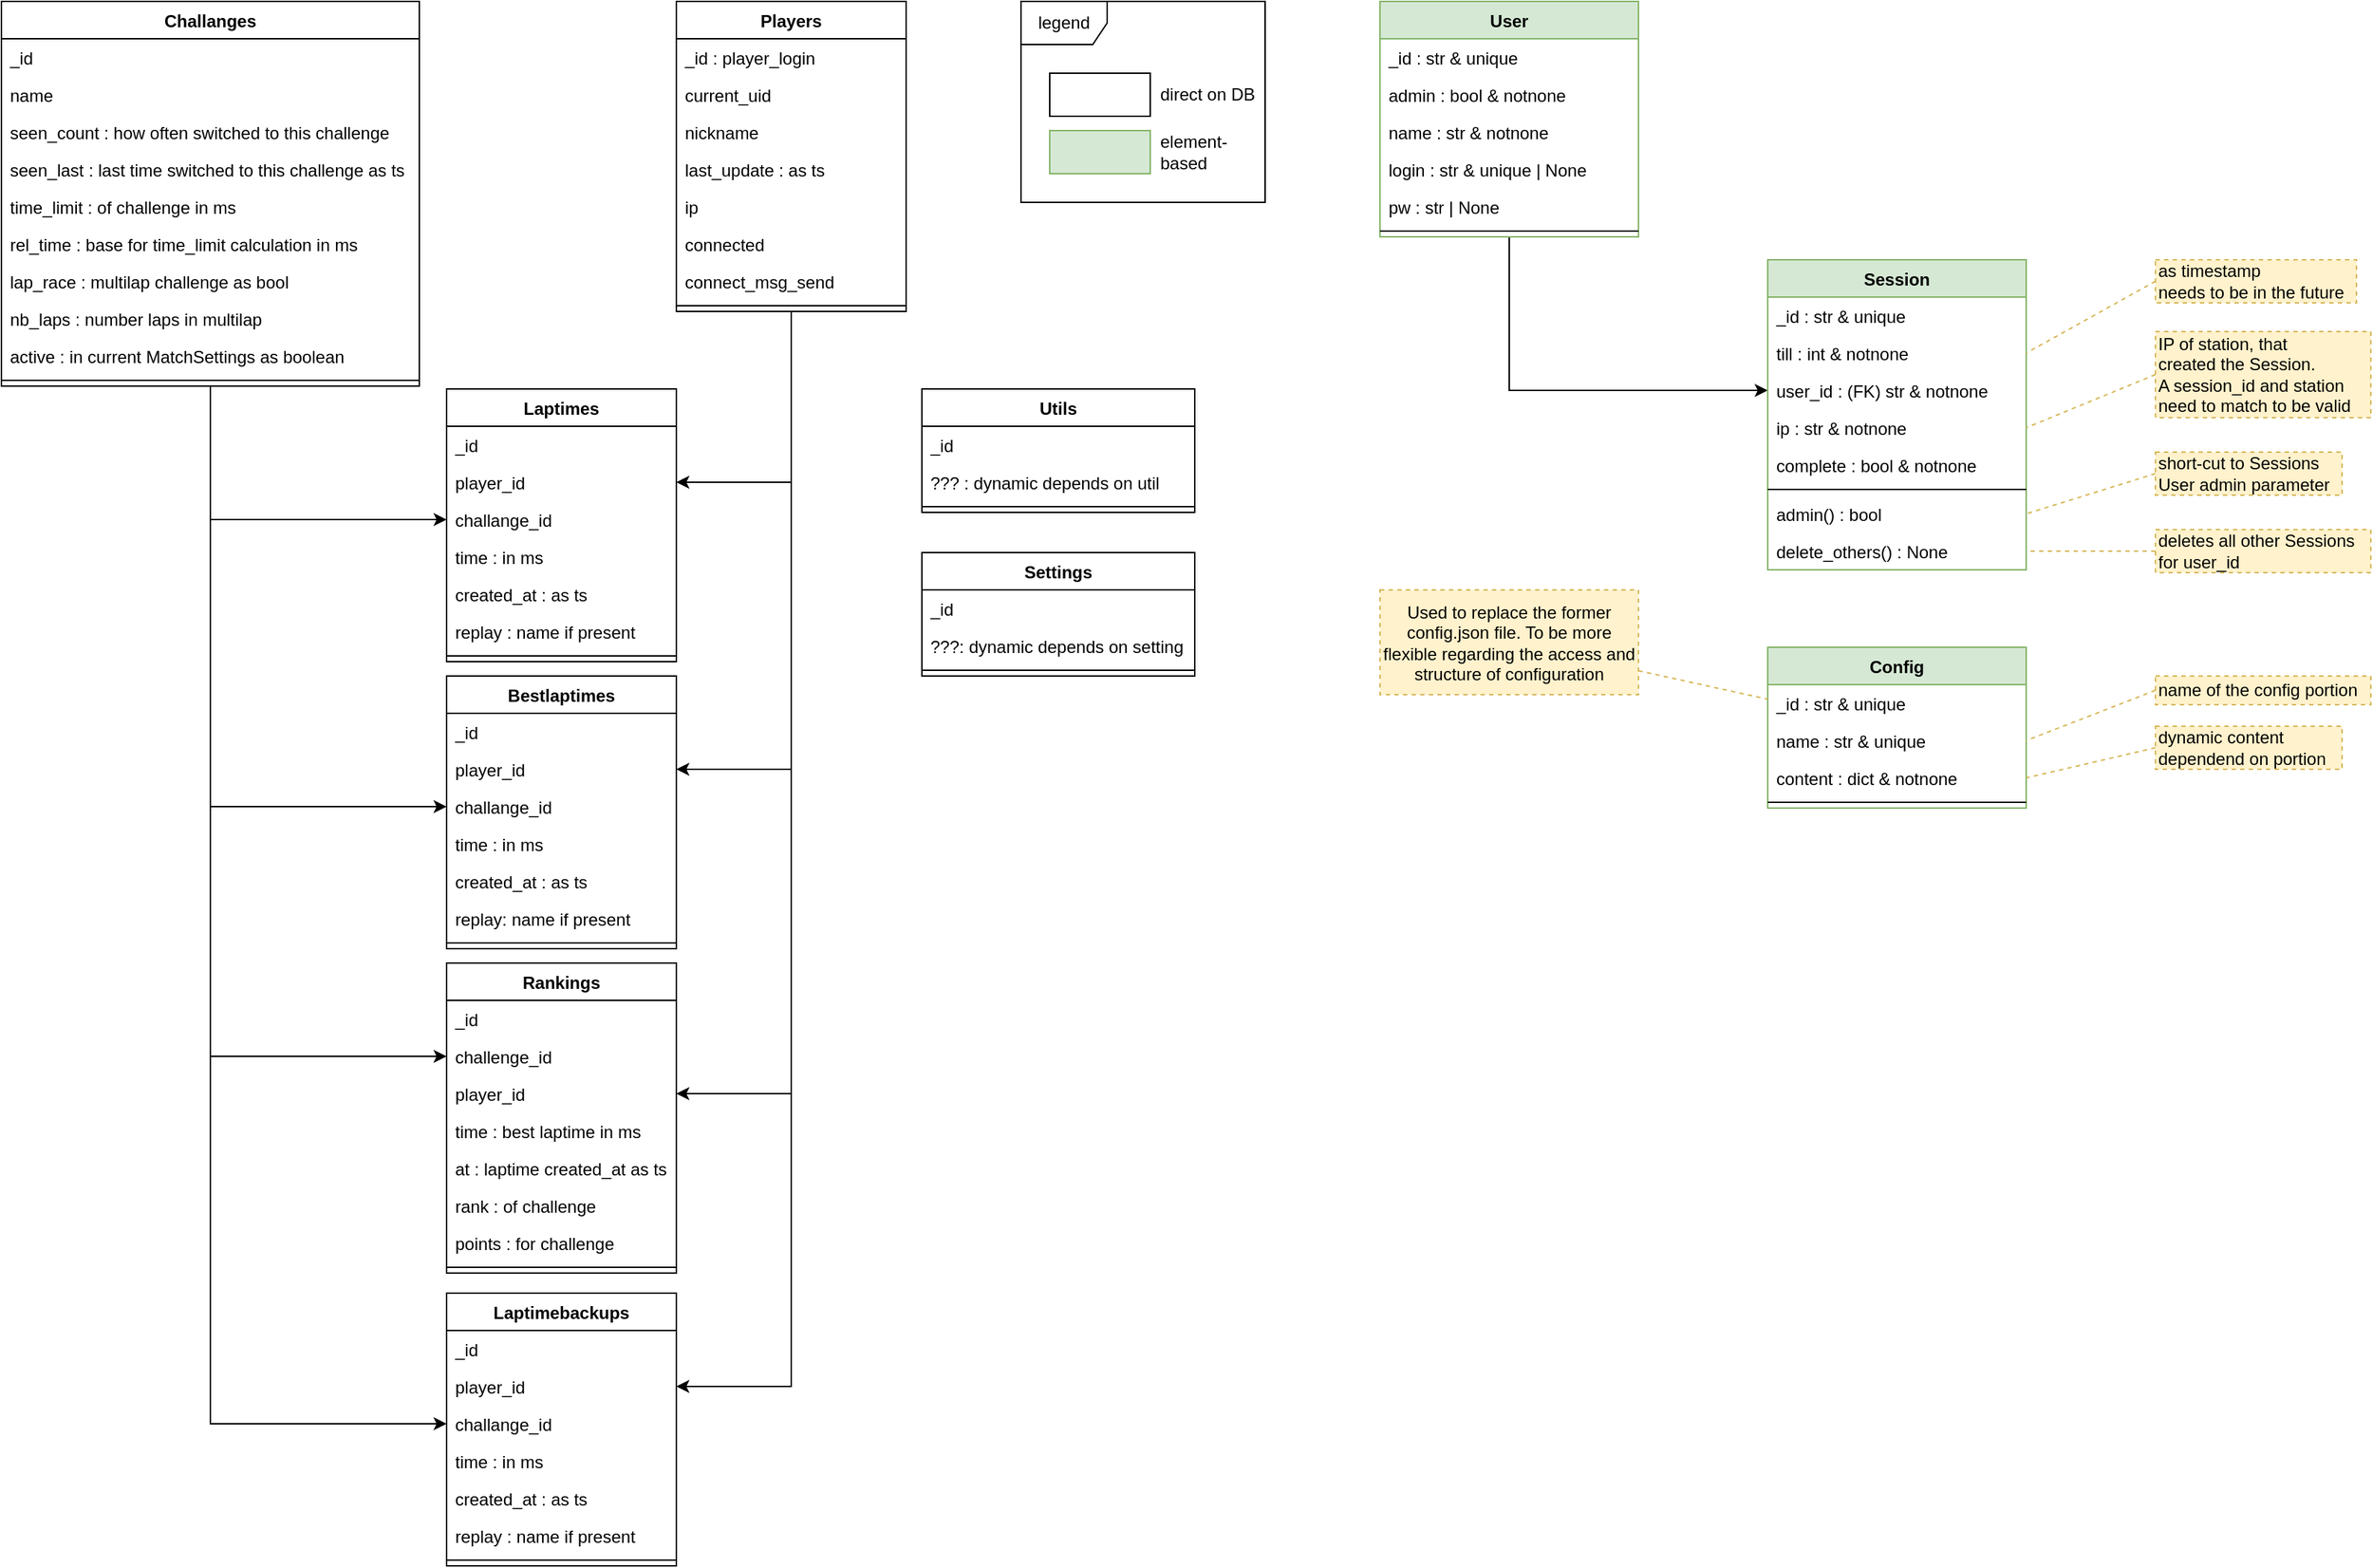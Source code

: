<mxfile version="18.0.6" type="device"><diagram id="GvHbLGwMmbhhfIeFvPbO" name="Seite-1"><mxGraphModel dx="2062" dy="1167" grid="1" gridSize="10" guides="1" tooltips="1" connect="1" arrows="1" fold="1" page="1" pageScale="1" pageWidth="827" pageHeight="1169" math="0" shadow="0"><root><mxCell id="0"/><mxCell id="1" parent="0"/><mxCell id="rKmt_01Rh1brTcauh0tl-51" value="" style="edgeStyle=orthogonalEdgeStyle;rounded=0;orthogonalLoop=1;jettySize=auto;html=1;entryX=1;entryY=0.5;entryDx=0;entryDy=0;" parent="1" source="rKmt_01Rh1brTcauh0tl-2" target="rKmt_01Rh1brTcauh0tl-31" edge="1"><mxGeometry relative="1" as="geometry"><mxPoint x="760" y="135" as="targetPoint"/></mxGeometry></mxCell><mxCell id="rKmt_01Rh1brTcauh0tl-65" value="" style="edgeStyle=orthogonalEdgeStyle;rounded=0;orthogonalLoop=1;jettySize=auto;html=1;entryX=1;entryY=0.5;entryDx=0;entryDy=0;" parent="1" source="rKmt_01Rh1brTcauh0tl-2" target="rKmt_01Rh1brTcauh0tl-54" edge="1"><mxGeometry relative="1" as="geometry"><mxPoint x="760" y="109" as="targetPoint"/></mxGeometry></mxCell><mxCell id="3C75Sr1dBxnXOI71Ouzz-18" value="" style="edgeStyle=orthogonalEdgeStyle;rounded=0;orthogonalLoop=1;jettySize=auto;html=1;entryX=1;entryY=0.5;entryDx=0;entryDy=0;" parent="1" source="rKmt_01Rh1brTcauh0tl-2" target="3C75Sr1dBxnXOI71Ouzz-10" edge="1"><mxGeometry relative="1" as="geometry"><mxPoint x="440" y="109" as="targetPoint"/></mxGeometry></mxCell><mxCell id="K1r4LsM6RTPk_2_E39jS-8" style="edgeStyle=orthogonalEdgeStyle;rounded=0;orthogonalLoop=1;jettySize=auto;html=1;exitX=0.5;exitY=1;exitDx=0;exitDy=0;entryX=1;entryY=0.5;entryDx=0;entryDy=0;" parent="1" source="rKmt_01Rh1brTcauh0tl-2" target="K1r4LsM6RTPk_2_E39jS-3" edge="1"><mxGeometry relative="1" as="geometry"/></mxCell><mxCell id="rKmt_01Rh1brTcauh0tl-2" value="Players" style="swimlane;fontStyle=1;align=center;verticalAlign=top;childLayout=stackLayout;horizontal=1;startSize=26;horizontalStack=0;resizeParent=1;resizeParentMax=0;resizeLast=0;collapsible=1;marginBottom=0;" parent="1" vertex="1"><mxGeometry x="520" y="40" width="160" height="216" as="geometry"/></mxCell><mxCell id="rKmt_01Rh1brTcauh0tl-3" value="_id : player_login" style="text;strokeColor=none;fillColor=none;align=left;verticalAlign=top;spacingLeft=4;spacingRight=4;overflow=hidden;rotatable=0;points=[[0,0.5],[1,0.5]];portConstraint=eastwest;" parent="rKmt_01Rh1brTcauh0tl-2" vertex="1"><mxGeometry y="26" width="160" height="26" as="geometry"/></mxCell><mxCell id="qAfZdYTN4PTpI2n6EuEr-1" value="current_uid" style="text;strokeColor=none;fillColor=none;align=left;verticalAlign=top;spacingLeft=4;spacingRight=4;overflow=hidden;rotatable=0;points=[[0,0.5],[1,0.5]];portConstraint=eastwest;" parent="rKmt_01Rh1brTcauh0tl-2" vertex="1"><mxGeometry y="52" width="160" height="26" as="geometry"/></mxCell><mxCell id="rKmt_01Rh1brTcauh0tl-8" value="nickname" style="text;strokeColor=none;fillColor=none;align=left;verticalAlign=top;spacingLeft=4;spacingRight=4;overflow=hidden;rotatable=0;points=[[0,0.5],[1,0.5]];portConstraint=eastwest;" parent="rKmt_01Rh1brTcauh0tl-2" vertex="1"><mxGeometry y="78" width="160" height="26" as="geometry"/></mxCell><mxCell id="rKmt_01Rh1brTcauh0tl-9" value="last_update : as ts" style="text;strokeColor=none;fillColor=none;align=left;verticalAlign=top;spacingLeft=4;spacingRight=4;overflow=hidden;rotatable=0;points=[[0,0.5],[1,0.5]];portConstraint=eastwest;" parent="rKmt_01Rh1brTcauh0tl-2" vertex="1"><mxGeometry y="104" width="160" height="26" as="geometry"/></mxCell><mxCell id="3_U17bBbJx1PxlcZ8-xc-12" value="ip" style="text;strokeColor=none;fillColor=none;align=left;verticalAlign=top;spacingLeft=4;spacingRight=4;overflow=hidden;rotatable=0;points=[[0,0.5],[1,0.5]];portConstraint=eastwest;" parent="rKmt_01Rh1brTcauh0tl-2" vertex="1"><mxGeometry y="130" width="160" height="26" as="geometry"/></mxCell><mxCell id="qbqvsQ6Y43jKL7RljTnq-1" value="connected" style="text;strokeColor=none;fillColor=none;align=left;verticalAlign=top;spacingLeft=4;spacingRight=4;overflow=hidden;rotatable=0;points=[[0,0.5],[1,0.5]];portConstraint=eastwest;" parent="rKmt_01Rh1brTcauh0tl-2" vertex="1"><mxGeometry y="156" width="160" height="26" as="geometry"/></mxCell><mxCell id="qbqvsQ6Y43jKL7RljTnq-2" value="connect_msg_send" style="text;strokeColor=none;fillColor=none;align=left;verticalAlign=top;spacingLeft=4;spacingRight=4;overflow=hidden;rotatable=0;points=[[0,0.5],[1,0.5]];portConstraint=eastwest;" parent="rKmt_01Rh1brTcauh0tl-2" vertex="1"><mxGeometry y="182" width="160" height="26" as="geometry"/></mxCell><mxCell id="rKmt_01Rh1brTcauh0tl-5" value="" style="line;strokeWidth=1;fillColor=none;align=left;verticalAlign=middle;spacingTop=-1;spacingLeft=3;spacingRight=3;rotatable=0;labelPosition=right;points=[];portConstraint=eastwest;" parent="rKmt_01Rh1brTcauh0tl-2" vertex="1"><mxGeometry y="208" width="160" height="8" as="geometry"/></mxCell><mxCell id="rKmt_01Rh1brTcauh0tl-42" value="" style="edgeStyle=orthogonalEdgeStyle;rounded=0;orthogonalLoop=1;jettySize=auto;html=1;entryX=0;entryY=0.5;entryDx=0;entryDy=0;" parent="1" source="rKmt_01Rh1brTcauh0tl-24" target="rKmt_01Rh1brTcauh0tl-34" edge="1"><mxGeometry relative="1" as="geometry"><mxPoint x="440" y="500" as="targetPoint"/></mxGeometry></mxCell><mxCell id="rKmt_01Rh1brTcauh0tl-70" value="" style="edgeStyle=orthogonalEdgeStyle;rounded=0;orthogonalLoop=1;jettySize=auto;html=1;entryX=0;entryY=0.5;entryDx=0;entryDy=0;" parent="1" source="rKmt_01Rh1brTcauh0tl-24" target="rKmt_01Rh1brTcauh0tl-55" edge="1"><mxGeometry relative="1" as="geometry"><mxPoint x="290" y="283" as="targetPoint"/></mxGeometry></mxCell><mxCell id="3C75Sr1dBxnXOI71Ouzz-23" value="" style="edgeStyle=orthogonalEdgeStyle;rounded=0;orthogonalLoop=1;jettySize=auto;html=1;entryX=0;entryY=0.5;entryDx=0;entryDy=0;" parent="1" source="rKmt_01Rh1brTcauh0tl-24" target="3C75Sr1dBxnXOI71Ouzz-9" edge="1"><mxGeometry relative="1" as="geometry"><mxPoint x="290" y="283" as="targetPoint"/></mxGeometry></mxCell><mxCell id="K1r4LsM6RTPk_2_E39jS-9" style="edgeStyle=orthogonalEdgeStyle;rounded=0;orthogonalLoop=1;jettySize=auto;html=1;exitX=0.5;exitY=1;exitDx=0;exitDy=0;entryX=0;entryY=0.5;entryDx=0;entryDy=0;" parent="1" source="rKmt_01Rh1brTcauh0tl-24" target="K1r4LsM6RTPk_2_E39jS-4" edge="1"><mxGeometry relative="1" as="geometry"/></mxCell><mxCell id="rKmt_01Rh1brTcauh0tl-24" value="Challanges" style="swimlane;fontStyle=1;align=center;verticalAlign=top;childLayout=stackLayout;horizontal=1;startSize=26;horizontalStack=0;resizeParent=1;resizeParentMax=0;resizeLast=0;collapsible=1;marginBottom=0;" parent="1" vertex="1"><mxGeometry x="50" y="40" width="291" height="268" as="geometry"/></mxCell><mxCell id="rKmt_01Rh1brTcauh0tl-25" value="_id" style="text;strokeColor=none;fillColor=none;align=left;verticalAlign=top;spacingLeft=4;spacingRight=4;overflow=hidden;rotatable=0;points=[[0,0.5],[1,0.5]];portConstraint=eastwest;" parent="rKmt_01Rh1brTcauh0tl-24" vertex="1"><mxGeometry y="26" width="291" height="26" as="geometry"/></mxCell><mxCell id="rKmt_01Rh1brTcauh0tl-26" value="name" style="text;strokeColor=none;fillColor=none;align=left;verticalAlign=top;spacingLeft=4;spacingRight=4;overflow=hidden;rotatable=0;points=[[0,0.5],[1,0.5]];portConstraint=eastwest;" parent="rKmt_01Rh1brTcauh0tl-24" vertex="1"><mxGeometry y="52" width="291" height="26" as="geometry"/></mxCell><mxCell id="2JA51jBE7Q1bD2weZ3pu-1" value="seen_count : how often switched to this challenge" style="text;strokeColor=none;fillColor=none;align=left;verticalAlign=top;spacingLeft=4;spacingRight=4;overflow=hidden;rotatable=0;points=[[0,0.5],[1,0.5]];portConstraint=eastwest;" parent="rKmt_01Rh1brTcauh0tl-24" vertex="1"><mxGeometry y="78" width="291" height="26" as="geometry"/></mxCell><mxCell id="2JA51jBE7Q1bD2weZ3pu-2" value="seen_last : last time switched to this challenge as ts" style="text;strokeColor=none;fillColor=none;align=left;verticalAlign=top;spacingLeft=4;spacingRight=4;overflow=hidden;rotatable=0;points=[[0,0.5],[1,0.5]];portConstraint=eastwest;" parent="rKmt_01Rh1brTcauh0tl-24" vertex="1"><mxGeometry y="104" width="291" height="26" as="geometry"/></mxCell><mxCell id="2JA51jBE7Q1bD2weZ3pu-4" value="time_limit : of challenge in ms" style="text;strokeColor=none;fillColor=none;align=left;verticalAlign=top;spacingLeft=4;spacingRight=4;overflow=hidden;rotatable=0;points=[[0,0.5],[1,0.5]];portConstraint=eastwest;" parent="rKmt_01Rh1brTcauh0tl-24" vertex="1"><mxGeometry y="130" width="291" height="26" as="geometry"/></mxCell><mxCell id="2JA51jBE7Q1bD2weZ3pu-3" value="rel_time : base for time_limit calculation in ms" style="text;strokeColor=none;fillColor=none;align=left;verticalAlign=top;spacingLeft=4;spacingRight=4;overflow=hidden;rotatable=0;points=[[0,0.5],[1,0.5]];portConstraint=eastwest;" parent="rKmt_01Rh1brTcauh0tl-24" vertex="1"><mxGeometry y="156" width="291" height="26" as="geometry"/></mxCell><mxCell id="2JA51jBE7Q1bD2weZ3pu-5" value="lap_race : multilap challenge as bool" style="text;strokeColor=none;fillColor=none;align=left;verticalAlign=top;spacingLeft=4;spacingRight=4;overflow=hidden;rotatable=0;points=[[0,0.5],[1,0.5]];portConstraint=eastwest;" parent="rKmt_01Rh1brTcauh0tl-24" vertex="1"><mxGeometry y="182" width="291" height="26" as="geometry"/></mxCell><mxCell id="2JA51jBE7Q1bD2weZ3pu-6" value="nb_laps : number laps in multilap" style="text;strokeColor=none;fillColor=none;align=left;verticalAlign=top;spacingLeft=4;spacingRight=4;overflow=hidden;rotatable=0;points=[[0,0.5],[1,0.5]];portConstraint=eastwest;" parent="rKmt_01Rh1brTcauh0tl-24" vertex="1"><mxGeometry y="208" width="291" height="26" as="geometry"/></mxCell><mxCell id="6n2jtKybbE3fArgx6g1z-1" value="active : in current MatchSettings as boolean" style="text;strokeColor=none;fillColor=none;align=left;verticalAlign=top;spacingLeft=4;spacingRight=4;overflow=hidden;rotatable=0;points=[[0,0.5],[1,0.5]];portConstraint=eastwest;" parent="rKmt_01Rh1brTcauh0tl-24" vertex="1"><mxGeometry y="234" width="291" height="26" as="geometry"/></mxCell><mxCell id="rKmt_01Rh1brTcauh0tl-27" value="" style="line;strokeWidth=1;fillColor=none;align=left;verticalAlign=middle;spacingTop=-1;spacingLeft=3;spacingRight=3;rotatable=0;labelPosition=right;points=[];portConstraint=eastwest;" parent="rKmt_01Rh1brTcauh0tl-24" vertex="1"><mxGeometry y="260" width="291" height="8" as="geometry"/></mxCell><mxCell id="rKmt_01Rh1brTcauh0tl-29" value="Laptimes" style="swimlane;fontStyle=1;align=center;verticalAlign=top;childLayout=stackLayout;horizontal=1;startSize=26;horizontalStack=0;resizeParent=1;resizeParentMax=0;resizeLast=0;collapsible=1;marginBottom=0;" parent="1" vertex="1"><mxGeometry x="360" y="310" width="160" height="190" as="geometry"/></mxCell><mxCell id="rKmt_01Rh1brTcauh0tl-30" value="_id" style="text;strokeColor=none;fillColor=none;align=left;verticalAlign=top;spacingLeft=4;spacingRight=4;overflow=hidden;rotatable=0;points=[[0,0.5],[1,0.5]];portConstraint=eastwest;" parent="rKmt_01Rh1brTcauh0tl-29" vertex="1"><mxGeometry y="26" width="160" height="26" as="geometry"/></mxCell><mxCell id="rKmt_01Rh1brTcauh0tl-31" value="player_id" style="text;strokeColor=none;fillColor=none;align=left;verticalAlign=top;spacingLeft=4;spacingRight=4;overflow=hidden;rotatable=0;points=[[0,0.5],[1,0.5]];portConstraint=eastwest;" parent="rKmt_01Rh1brTcauh0tl-29" vertex="1"><mxGeometry y="52" width="160" height="26" as="geometry"/></mxCell><mxCell id="rKmt_01Rh1brTcauh0tl-34" value="challange_id" style="text;strokeColor=none;fillColor=none;align=left;verticalAlign=top;spacingLeft=4;spacingRight=4;overflow=hidden;rotatable=0;points=[[0,0.5],[1,0.5]];portConstraint=eastwest;" parent="rKmt_01Rh1brTcauh0tl-29" vertex="1"><mxGeometry y="78" width="160" height="26" as="geometry"/></mxCell><mxCell id="rKmt_01Rh1brTcauh0tl-35" value="time : in ms" style="text;strokeColor=none;fillColor=none;align=left;verticalAlign=top;spacingLeft=4;spacingRight=4;overflow=hidden;rotatable=0;points=[[0,0.5],[1,0.5]];portConstraint=eastwest;" parent="rKmt_01Rh1brTcauh0tl-29" vertex="1"><mxGeometry y="104" width="160" height="26" as="geometry"/></mxCell><mxCell id="rKmt_01Rh1brTcauh0tl-36" value="created_at : as ts" style="text;strokeColor=none;fillColor=none;align=left;verticalAlign=top;spacingLeft=4;spacingRight=4;overflow=hidden;rotatable=0;points=[[0,0.5],[1,0.5]];portConstraint=eastwest;" parent="rKmt_01Rh1brTcauh0tl-29" vertex="1"><mxGeometry y="130" width="160" height="26" as="geometry"/></mxCell><mxCell id="TWrVD2SDGmys8OwpmOoi-1" value="replay : name if present" style="text;strokeColor=none;fillColor=none;align=left;verticalAlign=top;spacingLeft=4;spacingRight=4;overflow=hidden;rotatable=0;points=[[0,0.5],[1,0.5]];portConstraint=eastwest;" parent="rKmt_01Rh1brTcauh0tl-29" vertex="1"><mxGeometry y="156" width="160" height="26" as="geometry"/></mxCell><mxCell id="rKmt_01Rh1brTcauh0tl-32" value="" style="line;strokeWidth=1;fillColor=none;align=left;verticalAlign=middle;spacingTop=-1;spacingLeft=3;spacingRight=3;rotatable=0;labelPosition=right;points=[];portConstraint=eastwest;" parent="rKmt_01Rh1brTcauh0tl-29" vertex="1"><mxGeometry y="182" width="160" height="8" as="geometry"/></mxCell><mxCell id="rKmt_01Rh1brTcauh0tl-52" value="Bestlaptimes" style="swimlane;fontStyle=1;align=center;verticalAlign=top;childLayout=stackLayout;horizontal=1;startSize=26;horizontalStack=0;resizeParent=1;resizeParentMax=0;resizeLast=0;collapsible=1;marginBottom=0;" parent="1" vertex="1"><mxGeometry x="360" y="510" width="160" height="190" as="geometry"/></mxCell><mxCell id="rKmt_01Rh1brTcauh0tl-53" value="_id" style="text;strokeColor=none;fillColor=none;align=left;verticalAlign=top;spacingLeft=4;spacingRight=4;overflow=hidden;rotatable=0;points=[[0,0.5],[1,0.5]];portConstraint=eastwest;" parent="rKmt_01Rh1brTcauh0tl-52" vertex="1"><mxGeometry y="26" width="160" height="26" as="geometry"/></mxCell><mxCell id="rKmt_01Rh1brTcauh0tl-54" value="player_id" style="text;strokeColor=none;fillColor=none;align=left;verticalAlign=top;spacingLeft=4;spacingRight=4;overflow=hidden;rotatable=0;points=[[0,0.5],[1,0.5]];portConstraint=eastwest;" parent="rKmt_01Rh1brTcauh0tl-52" vertex="1"><mxGeometry y="52" width="160" height="26" as="geometry"/></mxCell><mxCell id="rKmt_01Rh1brTcauh0tl-55" value="challange_id" style="text;strokeColor=none;fillColor=none;align=left;verticalAlign=top;spacingLeft=4;spacingRight=4;overflow=hidden;rotatable=0;points=[[0,0.5],[1,0.5]];portConstraint=eastwest;" parent="rKmt_01Rh1brTcauh0tl-52" vertex="1"><mxGeometry y="78" width="160" height="26" as="geometry"/></mxCell><mxCell id="rKmt_01Rh1brTcauh0tl-56" value="time : in ms" style="text;strokeColor=none;fillColor=none;align=left;verticalAlign=top;spacingLeft=4;spacingRight=4;overflow=hidden;rotatable=0;points=[[0,0.5],[1,0.5]];portConstraint=eastwest;" parent="rKmt_01Rh1brTcauh0tl-52" vertex="1"><mxGeometry y="104" width="160" height="26" as="geometry"/></mxCell><mxCell id="rKmt_01Rh1brTcauh0tl-57" value="created_at : as ts" style="text;strokeColor=none;fillColor=none;align=left;verticalAlign=top;spacingLeft=4;spacingRight=4;overflow=hidden;rotatable=0;points=[[0,0.5],[1,0.5]];portConstraint=eastwest;" parent="rKmt_01Rh1brTcauh0tl-52" vertex="1"><mxGeometry y="130" width="160" height="26" as="geometry"/></mxCell><mxCell id="TWrVD2SDGmys8OwpmOoi-2" value="replay: name if present" style="text;strokeColor=none;fillColor=none;align=left;verticalAlign=top;spacingLeft=4;spacingRight=4;overflow=hidden;rotatable=0;points=[[0,0.5],[1,0.5]];portConstraint=eastwest;" parent="rKmt_01Rh1brTcauh0tl-52" vertex="1"><mxGeometry y="156" width="160" height="26" as="geometry"/></mxCell><mxCell id="rKmt_01Rh1brTcauh0tl-58" value="" style="line;strokeWidth=1;fillColor=none;align=left;verticalAlign=middle;spacingTop=-1;spacingLeft=3;spacingRight=3;rotatable=0;labelPosition=right;points=[];portConstraint=eastwest;" parent="rKmt_01Rh1brTcauh0tl-52" vertex="1"><mxGeometry y="182" width="160" height="8" as="geometry"/></mxCell><mxCell id="3C75Sr1dBxnXOI71Ouzz-1" value="Rankings" style="swimlane;fontStyle=1;align=center;verticalAlign=top;childLayout=stackLayout;horizontal=1;startSize=26;horizontalStack=0;resizeParent=1;resizeParentMax=0;resizeLast=0;collapsible=1;marginBottom=0;" parent="1" vertex="1"><mxGeometry x="360" y="710" width="160" height="216" as="geometry"/></mxCell><mxCell id="3C75Sr1dBxnXOI71Ouzz-2" value="_id" style="text;strokeColor=none;fillColor=none;align=left;verticalAlign=top;spacingLeft=4;spacingRight=4;overflow=hidden;rotatable=0;points=[[0,0.5],[1,0.5]];portConstraint=eastwest;" parent="3C75Sr1dBxnXOI71Ouzz-1" vertex="1"><mxGeometry y="26" width="160" height="26" as="geometry"/></mxCell><mxCell id="3C75Sr1dBxnXOI71Ouzz-9" value="challenge_id" style="text;strokeColor=none;fillColor=none;align=left;verticalAlign=top;spacingLeft=4;spacingRight=4;overflow=hidden;rotatable=0;points=[[0,0.5],[1,0.5]];portConstraint=eastwest;" parent="3C75Sr1dBxnXOI71Ouzz-1" vertex="1"><mxGeometry y="52" width="160" height="26" as="geometry"/></mxCell><mxCell id="3C75Sr1dBxnXOI71Ouzz-10" value="player_id" style="text;strokeColor=none;fillColor=none;align=left;verticalAlign=top;spacingLeft=4;spacingRight=4;overflow=hidden;rotatable=0;points=[[0,0.5],[1,0.5]];portConstraint=eastwest;" parent="3C75Sr1dBxnXOI71Ouzz-1" vertex="1"><mxGeometry y="78" width="160" height="26" as="geometry"/></mxCell><mxCell id="3C75Sr1dBxnXOI71Ouzz-3" value="time : best laptime in ms" style="text;strokeColor=none;fillColor=none;align=left;verticalAlign=top;spacingLeft=4;spacingRight=4;overflow=hidden;rotatable=0;points=[[0,0.5],[1,0.5]];portConstraint=eastwest;" parent="3C75Sr1dBxnXOI71Ouzz-1" vertex="1"><mxGeometry y="104" width="160" height="26" as="geometry"/></mxCell><mxCell id="3C75Sr1dBxnXOI71Ouzz-4" value="at : laptime created_at as ts" style="text;strokeColor=none;fillColor=none;align=left;verticalAlign=top;spacingLeft=4;spacingRight=4;overflow=hidden;rotatable=0;points=[[0,0.5],[1,0.5]];portConstraint=eastwest;" parent="3C75Sr1dBxnXOI71Ouzz-1" vertex="1"><mxGeometry y="130" width="160" height="26" as="geometry"/></mxCell><mxCell id="3C75Sr1dBxnXOI71Ouzz-5" value="rank : of challenge" style="text;strokeColor=none;fillColor=none;align=left;verticalAlign=top;spacingLeft=4;spacingRight=4;overflow=hidden;rotatable=0;points=[[0,0.5],[1,0.5]];portConstraint=eastwest;" parent="3C75Sr1dBxnXOI71Ouzz-1" vertex="1"><mxGeometry y="156" width="160" height="26" as="geometry"/></mxCell><mxCell id="3C75Sr1dBxnXOI71Ouzz-8" value="points : for challenge" style="text;strokeColor=none;fillColor=none;align=left;verticalAlign=top;spacingLeft=4;spacingRight=4;overflow=hidden;rotatable=0;points=[[0,0.5],[1,0.5]];portConstraint=eastwest;" parent="3C75Sr1dBxnXOI71Ouzz-1" vertex="1"><mxGeometry y="182" width="160" height="26" as="geometry"/></mxCell><mxCell id="3C75Sr1dBxnXOI71Ouzz-6" value="" style="line;strokeWidth=1;fillColor=none;align=left;verticalAlign=middle;spacingTop=-1;spacingLeft=3;spacingRight=3;rotatable=0;labelPosition=right;points=[];portConstraint=eastwest;" parent="3C75Sr1dBxnXOI71Ouzz-1" vertex="1"><mxGeometry y="208" width="160" height="8" as="geometry"/></mxCell><mxCell id="3_U17bBbJx1PxlcZ8-xc-1" value="Utils" style="swimlane;fontStyle=1;align=center;verticalAlign=top;childLayout=stackLayout;horizontal=1;startSize=26;horizontalStack=0;resizeParent=1;resizeParentMax=0;resizeLast=0;collapsible=1;marginBottom=0;" parent="1" vertex="1"><mxGeometry x="691" y="310" width="190" height="86" as="geometry"/></mxCell><mxCell id="3_U17bBbJx1PxlcZ8-xc-2" value="_id" style="text;strokeColor=none;fillColor=none;align=left;verticalAlign=top;spacingLeft=4;spacingRight=4;overflow=hidden;rotatable=0;points=[[0,0.5],[1,0.5]];portConstraint=eastwest;" parent="3_U17bBbJx1PxlcZ8-xc-1" vertex="1"><mxGeometry y="26" width="190" height="26" as="geometry"/></mxCell><mxCell id="3_U17bBbJx1PxlcZ8-xc-3" value="??? : dynamic depends on util" style="text;strokeColor=none;fillColor=none;align=left;verticalAlign=top;spacingLeft=4;spacingRight=4;overflow=hidden;rotatable=0;points=[[0,0.5],[1,0.5]];portConstraint=eastwest;" parent="3_U17bBbJx1PxlcZ8-xc-1" vertex="1"><mxGeometry y="52" width="190" height="26" as="geometry"/></mxCell><mxCell id="3_U17bBbJx1PxlcZ8-xc-7" value="" style="line;strokeWidth=1;fillColor=none;align=left;verticalAlign=middle;spacingTop=-1;spacingLeft=3;spacingRight=3;rotatable=0;labelPosition=right;points=[];portConstraint=eastwest;" parent="3_U17bBbJx1PxlcZ8-xc-1" vertex="1"><mxGeometry y="78" width="190" height="8" as="geometry"/></mxCell><mxCell id="3_U17bBbJx1PxlcZ8-xc-8" value="Settings" style="swimlane;fontStyle=1;align=center;verticalAlign=top;childLayout=stackLayout;horizontal=1;startSize=26;horizontalStack=0;resizeParent=1;resizeParentMax=0;resizeLast=0;collapsible=1;marginBottom=0;" parent="1" vertex="1"><mxGeometry x="691" y="424" width="190" height="86" as="geometry"/></mxCell><mxCell id="3_U17bBbJx1PxlcZ8-xc-9" value="_id" style="text;strokeColor=none;fillColor=none;align=left;verticalAlign=top;spacingLeft=4;spacingRight=4;overflow=hidden;rotatable=0;points=[[0,0.5],[1,0.5]];portConstraint=eastwest;" parent="3_U17bBbJx1PxlcZ8-xc-8" vertex="1"><mxGeometry y="26" width="190" height="26" as="geometry"/></mxCell><mxCell id="3_U17bBbJx1PxlcZ8-xc-10" value="???: dynamic depends on setting" style="text;strokeColor=none;fillColor=none;align=left;verticalAlign=top;spacingLeft=4;spacingRight=4;overflow=hidden;rotatable=0;points=[[0,0.5],[1,0.5]];portConstraint=eastwest;" parent="3_U17bBbJx1PxlcZ8-xc-8" vertex="1"><mxGeometry y="52" width="190" height="26" as="geometry"/></mxCell><mxCell id="3_U17bBbJx1PxlcZ8-xc-11" value="" style="line;strokeWidth=1;fillColor=none;align=left;verticalAlign=middle;spacingTop=-1;spacingLeft=3;spacingRight=3;rotatable=0;labelPosition=right;points=[];portConstraint=eastwest;" parent="3_U17bBbJx1PxlcZ8-xc-8" vertex="1"><mxGeometry y="78" width="190" height="8" as="geometry"/></mxCell><mxCell id="K1r4LsM6RTPk_2_E39jS-1" value="Laptimebackups" style="swimlane;fontStyle=1;align=center;verticalAlign=top;childLayout=stackLayout;horizontal=1;startSize=26;horizontalStack=0;resizeParent=1;resizeParentMax=0;resizeLast=0;collapsible=1;marginBottom=0;" parent="1" vertex="1"><mxGeometry x="360" y="940" width="160" height="190" as="geometry"/></mxCell><mxCell id="K1r4LsM6RTPk_2_E39jS-2" value="_id" style="text;strokeColor=none;fillColor=none;align=left;verticalAlign=top;spacingLeft=4;spacingRight=4;overflow=hidden;rotatable=0;points=[[0,0.5],[1,0.5]];portConstraint=eastwest;" parent="K1r4LsM6RTPk_2_E39jS-1" vertex="1"><mxGeometry y="26" width="160" height="26" as="geometry"/></mxCell><mxCell id="K1r4LsM6RTPk_2_E39jS-3" value="player_id" style="text;strokeColor=none;fillColor=none;align=left;verticalAlign=top;spacingLeft=4;spacingRight=4;overflow=hidden;rotatable=0;points=[[0,0.5],[1,0.5]];portConstraint=eastwest;" parent="K1r4LsM6RTPk_2_E39jS-1" vertex="1"><mxGeometry y="52" width="160" height="26" as="geometry"/></mxCell><mxCell id="K1r4LsM6RTPk_2_E39jS-4" value="challange_id" style="text;strokeColor=none;fillColor=none;align=left;verticalAlign=top;spacingLeft=4;spacingRight=4;overflow=hidden;rotatable=0;points=[[0,0.5],[1,0.5]];portConstraint=eastwest;" parent="K1r4LsM6RTPk_2_E39jS-1" vertex="1"><mxGeometry y="78" width="160" height="26" as="geometry"/></mxCell><mxCell id="K1r4LsM6RTPk_2_E39jS-5" value="time : in ms" style="text;strokeColor=none;fillColor=none;align=left;verticalAlign=top;spacingLeft=4;spacingRight=4;overflow=hidden;rotatable=0;points=[[0,0.5],[1,0.5]];portConstraint=eastwest;" parent="K1r4LsM6RTPk_2_E39jS-1" vertex="1"><mxGeometry y="104" width="160" height="26" as="geometry"/></mxCell><mxCell id="K1r4LsM6RTPk_2_E39jS-6" value="created_at : as ts" style="text;strokeColor=none;fillColor=none;align=left;verticalAlign=top;spacingLeft=4;spacingRight=4;overflow=hidden;rotatable=0;points=[[0,0.5],[1,0.5]];portConstraint=eastwest;" parent="K1r4LsM6RTPk_2_E39jS-1" vertex="1"><mxGeometry y="130" width="160" height="26" as="geometry"/></mxCell><mxCell id="TWrVD2SDGmys8OwpmOoi-3" value="replay : name if present" style="text;strokeColor=none;fillColor=none;align=left;verticalAlign=top;spacingLeft=4;spacingRight=4;overflow=hidden;rotatable=0;points=[[0,0.5],[1,0.5]];portConstraint=eastwest;" parent="K1r4LsM6RTPk_2_E39jS-1" vertex="1"><mxGeometry y="156" width="160" height="26" as="geometry"/></mxCell><mxCell id="K1r4LsM6RTPk_2_E39jS-7" value="" style="line;strokeWidth=1;fillColor=none;align=left;verticalAlign=middle;spacingTop=-1;spacingLeft=3;spacingRight=3;rotatable=0;labelPosition=right;points=[];portConstraint=eastwest;" parent="K1r4LsM6RTPk_2_E39jS-1" vertex="1"><mxGeometry y="182" width="160" height="8" as="geometry"/></mxCell><mxCell id="xHmoa5FvX5sBWseTcdRr-1" value="Config" style="swimlane;fontStyle=1;align=center;verticalAlign=top;childLayout=stackLayout;horizontal=1;startSize=26;horizontalStack=0;resizeParent=1;resizeParentMax=0;resizeLast=0;collapsible=1;marginBottom=0;fillColor=#d5e8d4;strokeColor=#82b366;" parent="1" vertex="1"><mxGeometry x="1280" y="490" width="180" height="112" as="geometry"/></mxCell><mxCell id="xHmoa5FvX5sBWseTcdRr-2" value="_id : str &amp; unique" style="text;strokeColor=none;fillColor=none;align=left;verticalAlign=top;spacingLeft=4;spacingRight=4;overflow=hidden;rotatable=0;points=[[0,0.5],[1,0.5]];portConstraint=eastwest;" parent="xHmoa5FvX5sBWseTcdRr-1" vertex="1"><mxGeometry y="26" width="180" height="26" as="geometry"/></mxCell><mxCell id="f1izME_b2CXcAQmCf9A3-5" value="name : str &amp; unique" style="text;strokeColor=none;fillColor=none;align=left;verticalAlign=top;spacingLeft=4;spacingRight=4;overflow=hidden;rotatable=0;points=[[0,0.5],[1,0.5]];portConstraint=eastwest;" vertex="1" parent="xHmoa5FvX5sBWseTcdRr-1"><mxGeometry y="52" width="180" height="26" as="geometry"/></mxCell><mxCell id="xHmoa5FvX5sBWseTcdRr-3" value="content : dict &amp; notnone" style="text;strokeColor=none;fillColor=none;align=left;verticalAlign=top;spacingLeft=4;spacingRight=4;overflow=hidden;rotatable=0;points=[[0,0.5],[1,0.5]];portConstraint=eastwest;" parent="xHmoa5FvX5sBWseTcdRr-1" vertex="1"><mxGeometry y="78" width="180" height="26" as="geometry"/></mxCell><mxCell id="xHmoa5FvX5sBWseTcdRr-4" value="" style="line;strokeWidth=1;fillColor=none;align=left;verticalAlign=middle;spacingTop=-1;spacingLeft=3;spacingRight=3;rotatable=0;labelPosition=right;points=[];portConstraint=eastwest;" parent="xHmoa5FvX5sBWseTcdRr-1" vertex="1"><mxGeometry y="104" width="180" height="8" as="geometry"/></mxCell><mxCell id="xHmoa5FvX5sBWseTcdRr-6" style="rounded=0;orthogonalLoop=1;jettySize=auto;html=1;dashed=1;endArrow=none;endFill=0;fillColor=#fff2cc;strokeColor=#d6b656;" parent="1" source="xHmoa5FvX5sBWseTcdRr-5" target="xHmoa5FvX5sBWseTcdRr-1" edge="1"><mxGeometry relative="1" as="geometry"/></mxCell><mxCell id="xHmoa5FvX5sBWseTcdRr-5" value="Used to replace the former config.json file. To be more flexible regarding the access and structure of configuration" style="rounded=0;whiteSpace=wrap;html=1;dashed=1;fillColor=#fff2cc;strokeColor=#d6b656;" parent="1" vertex="1"><mxGeometry x="1010" y="450" width="180" height="73" as="geometry"/></mxCell><mxCell id="eOn8hEM-72ARBA-7stnG-39" style="edgeStyle=orthogonalEdgeStyle;rounded=0;orthogonalLoop=1;jettySize=auto;html=1;endArrow=classic;endFill=1;" parent="1" source="eOn8hEM-72ARBA-7stnG-1" target="eOn8hEM-72ARBA-7stnG-25" edge="1"><mxGeometry relative="1" as="geometry"/></mxCell><mxCell id="eOn8hEM-72ARBA-7stnG-1" value="User" style="swimlane;fontStyle=1;align=center;verticalAlign=top;childLayout=stackLayout;horizontal=1;startSize=26;horizontalStack=0;resizeParent=1;resizeParentMax=0;resizeLast=0;collapsible=1;marginBottom=0;fillColor=#d5e8d4;strokeColor=#82b366;" parent="1" vertex="1"><mxGeometry x="1010" y="40" width="180" height="164" as="geometry"/></mxCell><mxCell id="eOn8hEM-72ARBA-7stnG-2" value="_id : str &amp; unique" style="text;strokeColor=none;fillColor=none;align=left;verticalAlign=top;spacingLeft=4;spacingRight=4;overflow=hidden;rotatable=0;points=[[0,0.5],[1,0.5]];portConstraint=eastwest;" parent="eOn8hEM-72ARBA-7stnG-1" vertex="1"><mxGeometry y="26" width="180" height="26" as="geometry"/></mxCell><mxCell id="eOn8hEM-72ARBA-7stnG-3" value="admin : bool &amp; notnone" style="text;strokeColor=none;fillColor=none;align=left;verticalAlign=top;spacingLeft=4;spacingRight=4;overflow=hidden;rotatable=0;points=[[0,0.5],[1,0.5]];portConstraint=eastwest;" parent="eOn8hEM-72ARBA-7stnG-1" vertex="1"><mxGeometry y="52" width="180" height="26" as="geometry"/></mxCell><mxCell id="eOn8hEM-72ARBA-7stnG-4" value="name : str &amp; notnone" style="text;strokeColor=none;fillColor=none;align=left;verticalAlign=top;spacingLeft=4;spacingRight=4;overflow=hidden;rotatable=0;points=[[0,0.5],[1,0.5]];portConstraint=eastwest;" parent="eOn8hEM-72ARBA-7stnG-1" vertex="1"><mxGeometry y="78" width="180" height="26" as="geometry"/></mxCell><mxCell id="eOn8hEM-72ARBA-7stnG-10" value="login : str &amp; unique | None" style="text;strokeColor=none;fillColor=none;align=left;verticalAlign=top;spacingLeft=4;spacingRight=4;overflow=hidden;rotatable=0;points=[[0,0.5],[1,0.5]];portConstraint=eastwest;" parent="eOn8hEM-72ARBA-7stnG-1" vertex="1"><mxGeometry y="104" width="180" height="26" as="geometry"/></mxCell><mxCell id="eOn8hEM-72ARBA-7stnG-5" value="pw : str | None" style="text;strokeColor=none;fillColor=none;align=left;verticalAlign=top;spacingLeft=4;spacingRight=4;overflow=hidden;rotatable=0;points=[[0,0.5],[1,0.5]];portConstraint=eastwest;" parent="eOn8hEM-72ARBA-7stnG-1" vertex="1"><mxGeometry y="130" width="180" height="26" as="geometry"/></mxCell><mxCell id="eOn8hEM-72ARBA-7stnG-9" value="" style="line;strokeWidth=1;fillColor=none;align=left;verticalAlign=middle;spacingTop=-1;spacingLeft=3;spacingRight=3;rotatable=0;labelPosition=right;points=[];portConstraint=eastwest;" parent="eOn8hEM-72ARBA-7stnG-1" vertex="1"><mxGeometry y="156" width="180" height="8" as="geometry"/></mxCell><mxCell id="eOn8hEM-72ARBA-7stnG-21" value="" style="group" parent="1" vertex="1" connectable="0"><mxGeometry x="760" y="40" width="170" height="140" as="geometry"/></mxCell><mxCell id="eOn8hEM-72ARBA-7stnG-12" value="legend" style="shape=umlFrame;whiteSpace=wrap;html=1;" parent="eOn8hEM-72ARBA-7stnG-21" vertex="1"><mxGeometry width="170" height="140" as="geometry"/></mxCell><mxCell id="eOn8hEM-72ARBA-7stnG-13" value="element-based" style="rounded=0;whiteSpace=wrap;html=1;fillColor=#d5e8d4;strokeColor=#82b366;labelPosition=right;verticalLabelPosition=middle;align=left;verticalAlign=middle;spacing=7;" parent="eOn8hEM-72ARBA-7stnG-21" vertex="1"><mxGeometry x="20" y="90" width="70" height="30" as="geometry"/></mxCell><mxCell id="eOn8hEM-72ARBA-7stnG-16" value="direct on DB" style="rounded=0;whiteSpace=wrap;html=1;labelPosition=right;verticalLabelPosition=middle;align=left;verticalAlign=middle;spacing=7;" parent="eOn8hEM-72ARBA-7stnG-21" vertex="1"><mxGeometry x="20" y="50" width="70" height="30" as="geometry"/></mxCell><mxCell id="eOn8hEM-72ARBA-7stnG-22" value="Session" style="swimlane;fontStyle=1;align=center;verticalAlign=top;childLayout=stackLayout;horizontal=1;startSize=26;horizontalStack=0;resizeParent=1;resizeParentMax=0;resizeLast=0;collapsible=1;marginBottom=0;fillColor=#d5e8d4;strokeColor=#82b366;" parent="1" vertex="1"><mxGeometry x="1280" y="220" width="180" height="216" as="geometry"/></mxCell><mxCell id="eOn8hEM-72ARBA-7stnG-23" value="_id : str &amp; unique" style="text;strokeColor=none;fillColor=none;align=left;verticalAlign=top;spacingLeft=4;spacingRight=4;overflow=hidden;rotatable=0;points=[[0,0.5],[1,0.5]];portConstraint=eastwest;" parent="eOn8hEM-72ARBA-7stnG-22" vertex="1"><mxGeometry y="26" width="180" height="26" as="geometry"/></mxCell><mxCell id="eOn8hEM-72ARBA-7stnG-24" value="till : int &amp; notnone" style="text;strokeColor=none;fillColor=none;align=left;verticalAlign=top;spacingLeft=4;spacingRight=4;overflow=hidden;rotatable=0;points=[[0,0.5],[1,0.5]];portConstraint=eastwest;" parent="eOn8hEM-72ARBA-7stnG-22" vertex="1"><mxGeometry y="52" width="180" height="26" as="geometry"/></mxCell><mxCell id="eOn8hEM-72ARBA-7stnG-25" value="user_id : (FK) str &amp; notnone" style="text;strokeColor=none;fillColor=none;align=left;verticalAlign=top;spacingLeft=4;spacingRight=4;overflow=hidden;rotatable=0;points=[[0,0.5],[1,0.5]];portConstraint=eastwest;" parent="eOn8hEM-72ARBA-7stnG-22" vertex="1"><mxGeometry y="78" width="180" height="26" as="geometry"/></mxCell><mxCell id="eOn8hEM-72ARBA-7stnG-26" value="ip : str &amp; notnone" style="text;strokeColor=none;fillColor=none;align=left;verticalAlign=top;spacingLeft=4;spacingRight=4;overflow=hidden;rotatable=0;points=[[0,0.5],[1,0.5]];portConstraint=eastwest;" parent="eOn8hEM-72ARBA-7stnG-22" vertex="1"><mxGeometry y="104" width="180" height="26" as="geometry"/></mxCell><mxCell id="eOn8hEM-72ARBA-7stnG-27" value="complete : bool &amp; notnone" style="text;strokeColor=none;fillColor=none;align=left;verticalAlign=top;spacingLeft=4;spacingRight=4;overflow=hidden;rotatable=0;points=[[0,0.5],[1,0.5]];portConstraint=eastwest;" parent="eOn8hEM-72ARBA-7stnG-22" vertex="1"><mxGeometry y="130" width="180" height="26" as="geometry"/></mxCell><mxCell id="eOn8hEM-72ARBA-7stnG-28" value="" style="line;strokeWidth=1;fillColor=none;align=left;verticalAlign=middle;spacingTop=-1;spacingLeft=3;spacingRight=3;rotatable=0;labelPosition=right;points=[];portConstraint=eastwest;" parent="eOn8hEM-72ARBA-7stnG-22" vertex="1"><mxGeometry y="156" width="180" height="8" as="geometry"/></mxCell><mxCell id="eOn8hEM-72ARBA-7stnG-29" value="admin() : bool" style="text;strokeColor=none;fillColor=none;align=left;verticalAlign=top;spacingLeft=4;spacingRight=4;overflow=hidden;rotatable=0;points=[[0,0.5],[1,0.5]];portConstraint=eastwest;" parent="eOn8hEM-72ARBA-7stnG-22" vertex="1"><mxGeometry y="164" width="180" height="26" as="geometry"/></mxCell><mxCell id="eOn8hEM-72ARBA-7stnG-30" value="delete_others() : None" style="text;strokeColor=none;fillColor=none;align=left;verticalAlign=top;spacingLeft=4;spacingRight=4;overflow=hidden;rotatable=0;points=[[0,0.5],[1,0.5]];portConstraint=eastwest;" parent="eOn8hEM-72ARBA-7stnG-22" vertex="1"><mxGeometry y="190" width="180" height="26" as="geometry"/></mxCell><mxCell id="eOn8hEM-72ARBA-7stnG-32" style="rounded=0;orthogonalLoop=1;jettySize=auto;html=1;exitX=0;exitY=0.5;exitDx=0;exitDy=0;endArrow=none;endFill=0;dashed=1;fillColor=#fff2cc;strokeColor=#d6b656;entryX=1;entryY=0.5;entryDx=0;entryDy=0;" parent="1" source="eOn8hEM-72ARBA-7stnG-31" target="eOn8hEM-72ARBA-7stnG-30" edge="1"><mxGeometry relative="1" as="geometry"><mxPoint x="1260" y="423" as="targetPoint"/></mxGeometry></mxCell><mxCell id="eOn8hEM-72ARBA-7stnG-31" value="deletes all other Sessions&lt;br&gt;for user_id" style="rounded=0;whiteSpace=wrap;html=1;autosize=1;align=left;fillColor=#fff2cc;strokeColor=#d6b656;dashed=1;" parent="1" vertex="1"><mxGeometry x="1550" y="408" width="150" height="30" as="geometry"/></mxCell><mxCell id="eOn8hEM-72ARBA-7stnG-34" style="edgeStyle=none;rounded=0;orthogonalLoop=1;jettySize=auto;html=1;exitX=0;exitY=0.5;exitDx=0;exitDy=0;entryX=1;entryY=0.5;entryDx=0;entryDy=0;dashed=1;endArrow=none;endFill=0;fillColor=#fff2cc;strokeColor=#d6b656;" parent="1" source="eOn8hEM-72ARBA-7stnG-33" target="eOn8hEM-72ARBA-7stnG-29" edge="1"><mxGeometry relative="1" as="geometry"/></mxCell><mxCell id="eOn8hEM-72ARBA-7stnG-33" value="short-cut to Sessions&lt;br&gt;User admin parameter" style="rounded=0;whiteSpace=wrap;html=1;autosize=1;align=left;fillColor=#fff2cc;strokeColor=#d6b656;dashed=1;" parent="1" vertex="1"><mxGeometry x="1550" y="354" width="130" height="30" as="geometry"/></mxCell><mxCell id="eOn8hEM-72ARBA-7stnG-40" style="rounded=0;orthogonalLoop=1;jettySize=auto;html=1;exitX=0;exitY=0.5;exitDx=0;exitDy=0;entryX=1;entryY=0.5;entryDx=0;entryDy=0;endArrow=none;endFill=0;dashed=1;fillColor=#fff2cc;strokeColor=#d6b656;" parent="1" source="eOn8hEM-72ARBA-7stnG-35" target="eOn8hEM-72ARBA-7stnG-26" edge="1"><mxGeometry relative="1" as="geometry"/></mxCell><mxCell id="eOn8hEM-72ARBA-7stnG-35" value="IP of station, that&lt;br&gt;created the Session.&lt;br&gt;A session_id and station&lt;br&gt;need to match to be valid" style="rounded=0;whiteSpace=wrap;html=1;autosize=1;align=left;fillColor=#fff2cc;strokeColor=#d6b656;dashed=1;" parent="1" vertex="1"><mxGeometry x="1550" y="270" width="150" height="60" as="geometry"/></mxCell><mxCell id="eOn8hEM-72ARBA-7stnG-38" style="edgeStyle=none;rounded=0;orthogonalLoop=1;jettySize=auto;html=1;exitX=0;exitY=0.5;exitDx=0;exitDy=0;entryX=1;entryY=0.5;entryDx=0;entryDy=0;dashed=1;endArrow=none;endFill=0;fillColor=#fff2cc;strokeColor=#d6b656;" parent="1" source="eOn8hEM-72ARBA-7stnG-37" target="eOn8hEM-72ARBA-7stnG-24" edge="1"><mxGeometry relative="1" as="geometry"/></mxCell><mxCell id="eOn8hEM-72ARBA-7stnG-37" value="as timestamp&lt;br&gt;needs to be in the future" style="rounded=0;whiteSpace=wrap;html=1;autosize=1;align=left;fillColor=#fff2cc;strokeColor=#d6b656;dashed=1;" parent="1" vertex="1"><mxGeometry x="1550" y="220" width="140" height="30" as="geometry"/></mxCell><mxCell id="f1izME_b2CXcAQmCf9A3-2" style="rounded=0;orthogonalLoop=1;jettySize=auto;html=1;exitX=0;exitY=0.5;exitDx=0;exitDy=0;entryX=1;entryY=0.5;entryDx=0;entryDy=0;endArrow=none;endFill=0;dashed=1;fillColor=#fff2cc;strokeColor=#d6b656;" edge="1" parent="1" source="f1izME_b2CXcAQmCf9A3-1" target="f1izME_b2CXcAQmCf9A3-5"><mxGeometry relative="1" as="geometry"/></mxCell><mxCell id="f1izME_b2CXcAQmCf9A3-1" value="name of the config portion" style="rounded=0;whiteSpace=wrap;html=1;autosize=1;align=left;fillColor=#fff2cc;strokeColor=#d6b656;dashed=1;" vertex="1" parent="1"><mxGeometry x="1550" y="510" width="150" height="20" as="geometry"/></mxCell><mxCell id="f1izME_b2CXcAQmCf9A3-4" style="edgeStyle=none;rounded=0;orthogonalLoop=1;jettySize=auto;html=1;exitX=0;exitY=0.5;exitDx=0;exitDy=0;dashed=1;endArrow=none;endFill=0;fillColor=#fff2cc;strokeColor=#d6b656;entryX=1;entryY=0.5;entryDx=0;entryDy=0;" edge="1" parent="1" source="f1izME_b2CXcAQmCf9A3-3" target="xHmoa5FvX5sBWseTcdRr-3"><mxGeometry relative="1" as="geometry"/></mxCell><mxCell id="f1izME_b2CXcAQmCf9A3-3" value="dynamic content&lt;br&gt;dependend on portion" style="rounded=0;whiteSpace=wrap;html=1;autosize=1;align=left;fillColor=#fff2cc;strokeColor=#d6b656;dashed=1;" vertex="1" parent="1"><mxGeometry x="1550" y="545" width="130" height="30" as="geometry"/></mxCell></root></mxGraphModel></diagram></mxfile>